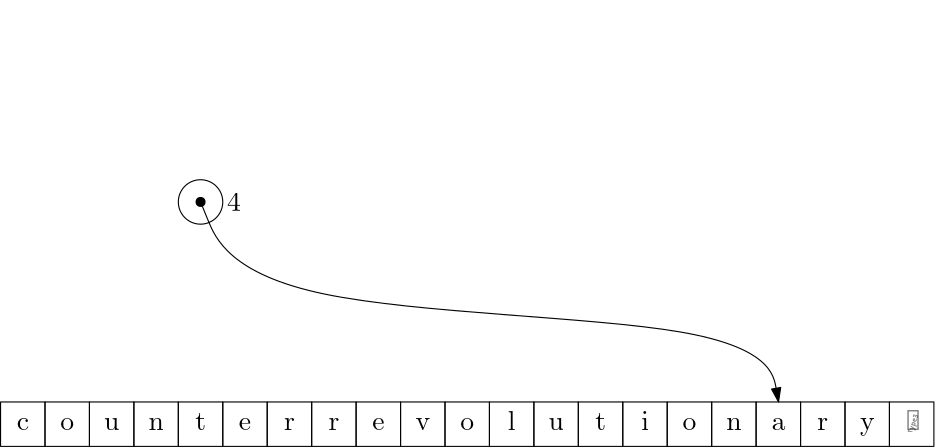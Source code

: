 <?xml version="1.0"?>
<!DOCTYPE ipe SYSTEM "ipe.dtd">
<ipe version="70005" creator="Ipe 7.1.1">
<info created="D:20140227144254" modified="D:20140304224834"/>
<ipestyle name="basic">
<symbol name="arrow/arc(spx)">
<path stroke="sym-stroke" fill="sym-stroke" pen="sym-pen">
0 0 m
-1 0.333 l
-1 -0.333 l
h
</path>
</symbol>
<symbol name="arrow/farc(spx)">
<path stroke="sym-stroke" fill="white" pen="sym-pen">
0 0 m
-1 0.333 l
-1 -0.333 l
h
</path>
</symbol>
<symbol name="mark/circle(sx)" transformations="translations">
<path fill="sym-stroke">
0.6 0 0 0.6 0 0 e
0.4 0 0 0.4 0 0 e
</path>
</symbol>
<symbol name="mark/disk(sx)" transformations="translations">
<path fill="sym-stroke">
0.6 0 0 0.6 0 0 e
</path>
</symbol>
<symbol name="mark/fdisk(sfx)" transformations="translations">
<group>
<path fill="sym-fill">
0.5 0 0 0.5 0 0 e
</path>
<path fill="sym-stroke" fillrule="eofill">
0.6 0 0 0.6 0 0 e
0.4 0 0 0.4 0 0 e
</path>
</group>
</symbol>
<symbol name="mark/box(sx)" transformations="translations">
<path fill="sym-stroke" fillrule="eofill">
-0.6 -0.6 m
0.6 -0.6 l
0.6 0.6 l
-0.6 0.6 l
h
-0.4 -0.4 m
0.4 -0.4 l
0.4 0.4 l
-0.4 0.4 l
h
</path>
</symbol>
<symbol name="mark/square(sx)" transformations="translations">
<path fill="sym-stroke">
-0.6 -0.6 m
0.6 -0.6 l
0.6 0.6 l
-0.6 0.6 l
h
</path>
</symbol>
<symbol name="mark/fsquare(sfx)" transformations="translations">
<group>
<path fill="sym-fill">
-0.5 -0.5 m
0.5 -0.5 l
0.5 0.5 l
-0.5 0.5 l
h
</path>
<path fill="sym-stroke" fillrule="eofill">
-0.6 -0.6 m
0.6 -0.6 l
0.6 0.6 l
-0.6 0.6 l
h
-0.4 -0.4 m
0.4 -0.4 l
0.4 0.4 l
-0.4 0.4 l
h
</path>
</group>
</symbol>
<symbol name="mark/cross(sx)" transformations="translations">
<group>
<path fill="sym-stroke">
-0.43 -0.57 m
0.57 0.43 l
0.43 0.57 l
-0.57 -0.43 l
h
</path>
<path fill="sym-stroke">
-0.43 0.57 m
0.57 -0.43 l
0.43 -0.57 l
-0.57 0.43 l
h
</path>
</group>
</symbol>
<symbol name="arrow/fnormal(spx)">
<path stroke="sym-stroke" fill="white" pen="sym-pen">
0 0 m
-1 0.333 l
-1 -0.333 l
h
</path>
</symbol>
<symbol name="arrow/pointed(spx)">
<path stroke="sym-stroke" fill="sym-stroke" pen="sym-pen">
0 0 m
-1 0.333 l
-0.8 0 l
-1 -0.333 l
h
</path>
</symbol>
<symbol name="arrow/fpointed(spx)">
<path stroke="sym-stroke" fill="white" pen="sym-pen">
0 0 m
-1 0.333 l
-0.8 0 l
-1 -0.333 l
h
</path>
</symbol>
<symbol name="arrow/linear(spx)">
<path stroke="sym-stroke" pen="sym-pen">
-1 0.333 m
0 0 l
-1 -0.333 l
</path>
</symbol>
<symbol name="arrow/fdouble(spx)">
<path stroke="sym-stroke" fill="white" pen="sym-pen">
0 0 m
-1 0.333 l
-1 -0.333 l
h
-1 0 m
-2 0.333 l
-2 -0.333 l
h
</path>
</symbol>
<symbol name="arrow/double(spx)">
<path stroke="sym-stroke" fill="sym-stroke" pen="sym-pen">
0 0 m
-1 0.333 l
-1 -0.333 l
h
-1 0 m
-2 0.333 l
-2 -0.333 l
h
</path>
</symbol>
<pen name="heavier" value="0.8"/>
<pen name="fat" value="1.2"/>
<pen name="ultrafat" value="2"/>
<symbolsize name="large" value="5"/>
<symbolsize name="small" value="2"/>
<symbolsize name="tiny" value="1.1"/>
<arrowsize name="large" value="10"/>
<arrowsize name="small" value="5"/>
<arrowsize name="tiny" value="3"/>
<color name="red" value="1 0 0"/>
<color name="green" value="0 1 0"/>
<color name="blue" value="0 0 1"/>
<color name="yellow" value="1 1 0"/>
<color name="orange" value="1 0.647 0"/>
<color name="gold" value="1 0.843 0"/>
<color name="purple" value="0.627 0.125 0.941"/>
<color name="gray" value="0.745"/>
<color name="brown" value="0.647 0.165 0.165"/>
<color name="navy" value="0 0 0.502"/>
<color name="pink" value="1 0.753 0.796"/>
<color name="seagreen" value="0.18 0.545 0.341"/>
<color name="turquoise" value="0.251 0.878 0.816"/>
<color name="violet" value="0.933 0.51 0.933"/>
<color name="darkblue" value="0 0 0.545"/>
<color name="darkcyan" value="0 0.545 0.545"/>
<color name="darkgray" value="0.663"/>
<color name="darkgreen" value="0 0.392 0"/>
<color name="darkmagenta" value="0.545 0 0.545"/>
<color name="darkorange" value="1 0.549 0"/>
<color name="darkred" value="0.545 0 0"/>
<color name="lightblue" value="0.678 0.847 0.902"/>
<color name="lightcyan" value="0.878 1 1"/>
<color name="lightgray" value="0.827"/>
<color name="lightgreen" value="0.565 0.933 0.565"/>
<color name="lightyellow" value="1 1 0.878"/>
<dashstyle name="dashed" value="[4] 0"/>
<dashstyle name="dotted" value="[1 3] 0"/>
<dashstyle name="dash dotted" value="[4 2 1 2] 0"/>
<dashstyle name="dash dot dotted" value="[4 2 1 2 1 2] 0"/>
<textsize name="large" value="\large"/>
<textsize name="small" value="\small"/>
<textsize name="tiny" value="\tiny"/>
<textsize name="Large" value="\Large"/>
<textsize name="LARGE" value="\LARGE"/>
<textsize name="huge" value="\huge"/>
<textsize name="Huge" value="\Huge"/>
<textsize name="footnote" value="\footnotesize"/>
<textstyle name="center" begin="\begin{center}" end="\end{center}"/>
<textstyle name="itemize" begin="\begin{itemize}" end="\end{itemize}"/>
<textstyle name="item" begin="\begin{itemize}\item{}" end="\end{itemize}"/>
<gridsize name="4 pts" value="4"/>
<gridsize name="8 pts (~3 mm)" value="8"/>
<gridsize name="16 pts (~6 mm)" value="16"/>
<gridsize name="32 pts (~12 mm)" value="32"/>
<gridsize name="10 pts (~3.5 mm)" value="10"/>
<gridsize name="20 pts (~7 mm)" value="20"/>
<gridsize name="14 pts (~5 mm)" value="14"/>
<gridsize name="28 pts (~10 mm)" value="28"/>
<gridsize name="56 pts (~20 mm)" value="56"/>
<anglesize name="90 deg" value="90"/>
<anglesize name="60 deg" value="60"/>
<anglesize name="45 deg" value="45"/>
<anglesize name="30 deg" value="30"/>
<anglesize name="22.5 deg" value="22.5"/>
<tiling name="falling" angle="-60" step="4" width="1"/>
<tiling name="rising" angle="30" step="4" width="1"/>
</ipestyle>
<page>
<layer name="alpha"/>
<layer name="beta"/>
<layer name="gamma"/>
<layer name="delta"/>
<view layers="alpha" active="alpha"/>
<view layers="alpha beta" active="beta"/>
<view layers="alpha beta gamma" active="gamma"/>
<view layers="alpha beta delta" active="delta"/>
<path layer="alpha" matrix="1 0 0 1 224 -144" stroke="black">
32 656 m
32 640 l
48 640 l
48 656 l
h
</path>
<text matrix="1 0 0 1 232 -138.144" transformations="translations" pos="32 640" stroke="black" type="label" width="4.428" height="4.289" depth="0" halign="center" valign="baseline">e</text>
<path matrix="1 0 0 1 240 -144" stroke="black">
32 656 m
32 640 l
48 640 l
48 656 l
h
</path>
<text matrix="1 0 0 1 248 -138.144" transformations="translations" pos="32 640" stroke="black" type="label" width="5.258" height="4.289" depth="0" halign="center" valign="baseline">v</text>
<path matrix="1 0 0 1 256 -144" stroke="black">
32 656 m
32 640 l
48 640 l
48 656 l
h
</path>
<text matrix="1 0 0 1 264 -138.144" transformations="translations" pos="32 640" stroke="black" type="label" width="4.981" height="4.289" depth="0" halign="center" valign="baseline">o</text>
<path matrix="1 0 0 1 272 -144" stroke="black">
32 656 m
32 640 l
48 640 l
48 656 l
h
</path>
<text matrix="1 0 0 1 280 -138.144" transformations="translations" pos="32 640" stroke="black" type="label" width="2.767" height="6.918" depth="0" halign="center" valign="baseline">l</text>
<path matrix="1 0 0 1 288 -144" stroke="black">
32 656 m
32 640 l
48 640 l
48 656 l
h
</path>
<text matrix="1 0 0 1 296 -138.144" transformations="translations" pos="32 640" stroke="black" type="label" width="5.535" height="4.289" depth="0" halign="center" valign="baseline">u</text>
<path matrix="1 0 0 1 304 -144" stroke="black">
32 656 m
32 640 l
48 640 l
48 656 l
h
</path>
<text matrix="1 0 0 1 312 -138.144" transformations="translations" pos="32 640" stroke="black" type="label" width="3.874" height="6.128" depth="0" halign="center" valign="baseline">t</text>
<path matrix="1 0 0 1 320 -144" stroke="black">
32 656 m
32 640 l
48 640 l
48 656 l
h
</path>
<text matrix="1 0 0 1 328 -138.144" transformations="translations" pos="32 640" stroke="black" type="label" width="2.767" height="6.654" depth="0" halign="center" valign="baseline">i</text>
<path matrix="1 0 0 1 336 -144" stroke="black">
32 656 m
32 640 l
48 640 l
48 656 l
h
</path>
<text matrix="1 0 0 1 344 -138.144" transformations="translations" pos="32 640" stroke="black" type="label" width="4.981" height="4.289" depth="0" halign="center" valign="baseline">o</text>
<path matrix="1 0 0 1 352 -144" stroke="black">
32 656 m
32 640 l
48 640 l
48 656 l
h
</path>
<text matrix="1 0 0 1 360 -138.144" transformations="translations" pos="32 640" stroke="black" type="label" width="5.535" height="4.289" depth="0" halign="center" valign="baseline">n</text>
<path matrix="1 0 0 1 96 -144" stroke="black">
32 656 m
32 640 l
48 640 l
48 656 l
h
</path>
<text matrix="1 0 0 1 104 -138.144" transformations="translations" pos="32 640" stroke="black" type="label" width="4.428" height="4.289" depth="0" halign="center" valign="baseline">c</text>
<path matrix="1 0 0 1 112 -144" stroke="black">
32 656 m
32 640 l
48 640 l
48 656 l
h
</path>
<text matrix="1 0 0 1 120 -138.144" transformations="translations" pos="32 640" stroke="black" type="label" width="4.981" height="4.289" depth="0" halign="center" valign="baseline">o</text>
<path matrix="1 0 0 1 128 -144" stroke="black">
32 656 m
32 640 l
48 640 l
48 656 l
h
</path>
<text matrix="1 0 0 1 136 -138.144" transformations="translations" pos="32 640" stroke="black" type="label" width="5.535" height="4.289" depth="0" halign="center" valign="baseline">u</text>
<path matrix="1 0 0 1 144 -144" stroke="black">
32 656 m
32 640 l
48 640 l
48 656 l
h
</path>
<text matrix="1 0 0 1 152 -138.144" transformations="translations" pos="32 640" stroke="black" type="label" width="5.535" height="4.289" depth="0" halign="center" valign="baseline">n</text>
<path matrix="1 0 0 1 160 -144" stroke="black">
32 656 m
32 640 l
48 640 l
48 656 l
h
</path>
<text matrix="1 0 0 1 168 -138.144" transformations="translations" pos="32 640" stroke="black" type="label" width="3.874" height="6.128" depth="0" halign="center" valign="baseline">t</text>
<path matrix="1 0 0 1 176 -144" stroke="black">
32 656 m
32 640 l
48 640 l
48 656 l
h
</path>
<text matrix="1 0 0 1 184 -138.144" transformations="translations" pos="32 640" stroke="black" type="label" width="4.428" height="4.289" depth="0" halign="center" valign="baseline">e</text>
<path matrix="1 0 0 1 192 -144" stroke="black">
32 656 m
32 640 l
48 640 l
48 656 l
h
</path>
<text matrix="1 0 0 1 200 -138.144" transformations="translations" pos="32 640" stroke="black" type="label" width="3.902" height="4.289" depth="0" halign="center" valign="baseline">r</text>
<group matrix="1 0 0 1 64 -208">
<use matrix="1 0 0 1 8 -8" name="mark/disk(sx)" pos="128 800" size="normal" stroke="white"/>
<path stroke="black">
8 0 0 8 136 792 e
</path>
</group>
<path matrix="1 0 0 1 208 -144" stroke="black">
32 656 m
32 640 l
48 640 l
48 656 l
h
</path>
<text matrix="1 0 0 1 216 -138.144" transformations="translations" pos="32 640" stroke="black" type="label" width="3.902" height="4.289" depth="0" halign="center" valign="baseline">r</text>
<path matrix="1 0 0 1 368 -144" stroke="black">
32 656 m
32 640 l
48 640 l
48 656 l
h
</path>
<text matrix="1 0 0 1 376 -138.144" transformations="translations" pos="32 640" stroke="black" type="label" width="4.981" height="4.289" depth="0" halign="center" valign="baseline">a</text>
<path matrix="1 0 0 1 384 -144" stroke="black">
32 656 m
32 640 l
48 640 l
48 656 l
h
</path>
<text matrix="1 0 0 1 392 -138.144" transformations="translations" pos="32 640" stroke="black" type="label" width="3.902" height="4.289" depth="0" halign="center" valign="baseline">r</text>
<path matrix="1 0 0 1 400 -144" stroke="black">
32 656 m
32 640 l
48 640 l
48 656 l
h
</path>
<text matrix="1 0 0 1 408 -138.144" transformations="translations" pos="32 640" stroke="black" type="label" width="5.258" height="4.297" depth="1.93" halign="center" valign="baseline">y</text>
<path matrix="1 0 0 1 416 -144" stroke="black">
32 656 m
32 640 l
48 640 l
48 656 l
h
</path>
<text matrix="1 0 0 1 424 -138.144" transformations="translations" pos="32 640" stroke="black" type="label" width="4.981" height="7.475" depth="0.55" halign="center" valign="baseline">\$</text>
<group layer="beta" matrix="1 0 0 1 112 -144">
<use matrix="1 0 0 1 8 -8" name="mark/disk(sx)" pos="128 800" size="normal" stroke="white"/>
<path stroke="black">
8 0 0 8 136 792 e
</path>
</group>
<path stroke="black">
204.8 590.4 m
243.2 641.6 l
243.2 641.6 l
</path>
<path layer="alpha" stroke="black" arrow="normal/small">
200 584 m
215.976 544.919
402.876 541.582
408.068 512 s
</path>
<use name="mark/disk(sx)" pos="200 584" size="normal" stroke="black"/>
<group layer="beta" matrix="1 0 0 1 112 -208">
<use matrix="1 0 0 1 8 -8" name="mark/disk(sx)" pos="128 800" size="normal" stroke="white"/>
<path stroke="black">
8 0 0 8 136 792 e
</path>
</group>
<use matrix="1 0 0 1 48 0" name="mark/disk(sx)" pos="200 584" size="normal" stroke="black"/>
<path stroke="black">
248 640 m
248 592 l
248 592 l
</path>
<path stroke="black" arrow="normal/small">
248 584 m
207.447 543.807
140.326 545.661
136.988 512 s
</path>
<group layer="gamma" matrix="1 0 0 1 160 -208">
<use matrix="1 0 0 1 8 -8" name="mark/disk(sx)" pos="128 800" size="normal" stroke="white"/>
<path stroke="black">
8 0 0 8 136 792 e
</path>
</group>
<use matrix="1 0 0 1 96 0" name="mark/disk(sx)" pos="200 584" size="normal" stroke="black"/>
<path stroke="black">
252.8 641.6 m
291.2 590.4 l
</path>
<path stroke="black" arrow="normal/small">
296 584 m
269.747 538.615
221.909 533.794
216.347 512 s
</path>
<group layer="delta" matrix="1 0 0 1 144 -176">
<use matrix="1 0 0 1 8 -8" name="mark/disk(sx)" pos="128 800" size="normal" stroke="white"/>
<path stroke="black">
8 0 0 8 136 792 e
</path>
</group>
<use matrix="1 0 0 1 80 32" name="mark/disk(sx)" pos="200 584" size="normal" stroke="black"/>
<group matrix="1 0 0 1 160 -208">
<use matrix="1 0 0 1 8 -8" name="mark/disk(sx)" pos="128 800" size="normal" stroke="white"/>
<path stroke="black">
8 0 0 8 136 792 e
</path>
</group>
<use matrix="1 0 0 1 96 0" name="mark/disk(sx)" pos="200 584" size="normal" stroke="black"/>
<path stroke="black">
253.657 642.343 m
274.343 621.657 l
</path>
<path stroke="black">
283.578 608.845 m
292.939 591.391 l
</path>
<path stroke="black" arrow="normal/small">
280 616 m
269.005 561.236
217.013 538.9
216.347 512 s
</path>
<path stroke="black" arrow="normal/small">
296 584 m
278.923 557.417
232.588 536.954
231.551 512 s
</path>
<group matrix="1 0 0 1 192 -208">
<use matrix="1 0 0 1 8 -8" name="mark/disk(sx)" pos="128 800" size="normal" stroke="white"/>
<path stroke="black">
8 0 0 8 136 792 e
</path>
</group>
<use matrix="1 0 0 1 128 0" name="mark/disk(sx)" pos="200 584" size="normal" stroke="black"/>
<path stroke="black">
286.656 611.562 m
321.344 588.438 l
</path>
<path stroke="black" arrow="normal/small">
328 584 m
327.597 556.044
279.558 537.453
279.638 512 s
</path>
<text layer="alpha" matrix="1 0 0 1 -15.8995 -1.91528" transformations="translations" pos="225.45 582.705" stroke="black" type="label" width="8.302" height="6.42" depth="0" valign="baseline">4
</text>
<text layer="beta" matrix="1 0 0 1 32.1005 -1.91528" transformations="translations" pos="225.45 582.705" stroke="black" type="label" width="13.284" height="6.42" depth="0" valign="baseline">21
</text>
<text layer="gamma" matrix="1 0 0 1 80.1005 -1.91528" transformations="translations" pos="225.45 582.705" stroke="black" type="label" width="13.284" height="6.42" depth="0" valign="baseline">16
</text>
<text layer="delta" matrix="1 0 0 1 64.1005 30.0847" transformations="translations" pos="225.45 582.705" stroke="black" type="label" width="8.302" height="6.42" depth="0" valign="baseline">1
</text>
<text matrix="1 0 0 1 80.1005 -1.91528" transformations="translations" pos="225.45 582.705" stroke="black" type="label" width="13.284" height="6.42" depth="0" valign="baseline">15
</text>
<text matrix="1 0 0 1 112.1 -1.91528" transformations="translations" pos="225.45 582.705" stroke="black" type="label" width="13.284" height="6.42" depth="0" valign="baseline">12
</text>
</page>
</ipe>
